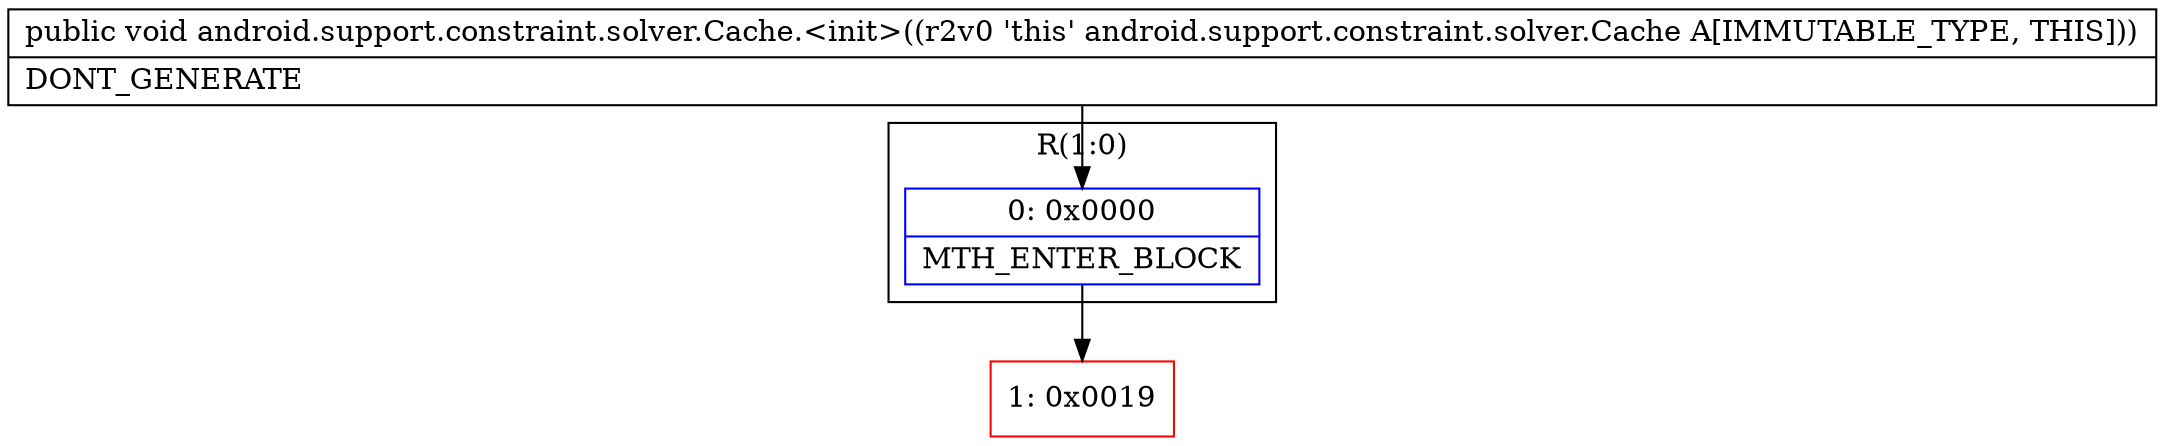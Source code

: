 digraph "CFG forandroid.support.constraint.solver.Cache.\<init\>()V" {
subgraph cluster_Region_1063198218 {
label = "R(1:0)";
node [shape=record,color=blue];
Node_0 [shape=record,label="{0\:\ 0x0000|MTH_ENTER_BLOCK\l}"];
}
Node_1 [shape=record,color=red,label="{1\:\ 0x0019}"];
MethodNode[shape=record,label="{public void android.support.constraint.solver.Cache.\<init\>((r2v0 'this' android.support.constraint.solver.Cache A[IMMUTABLE_TYPE, THIS]))  | DONT_GENERATE\l}"];
MethodNode -> Node_0;
Node_0 -> Node_1;
}

